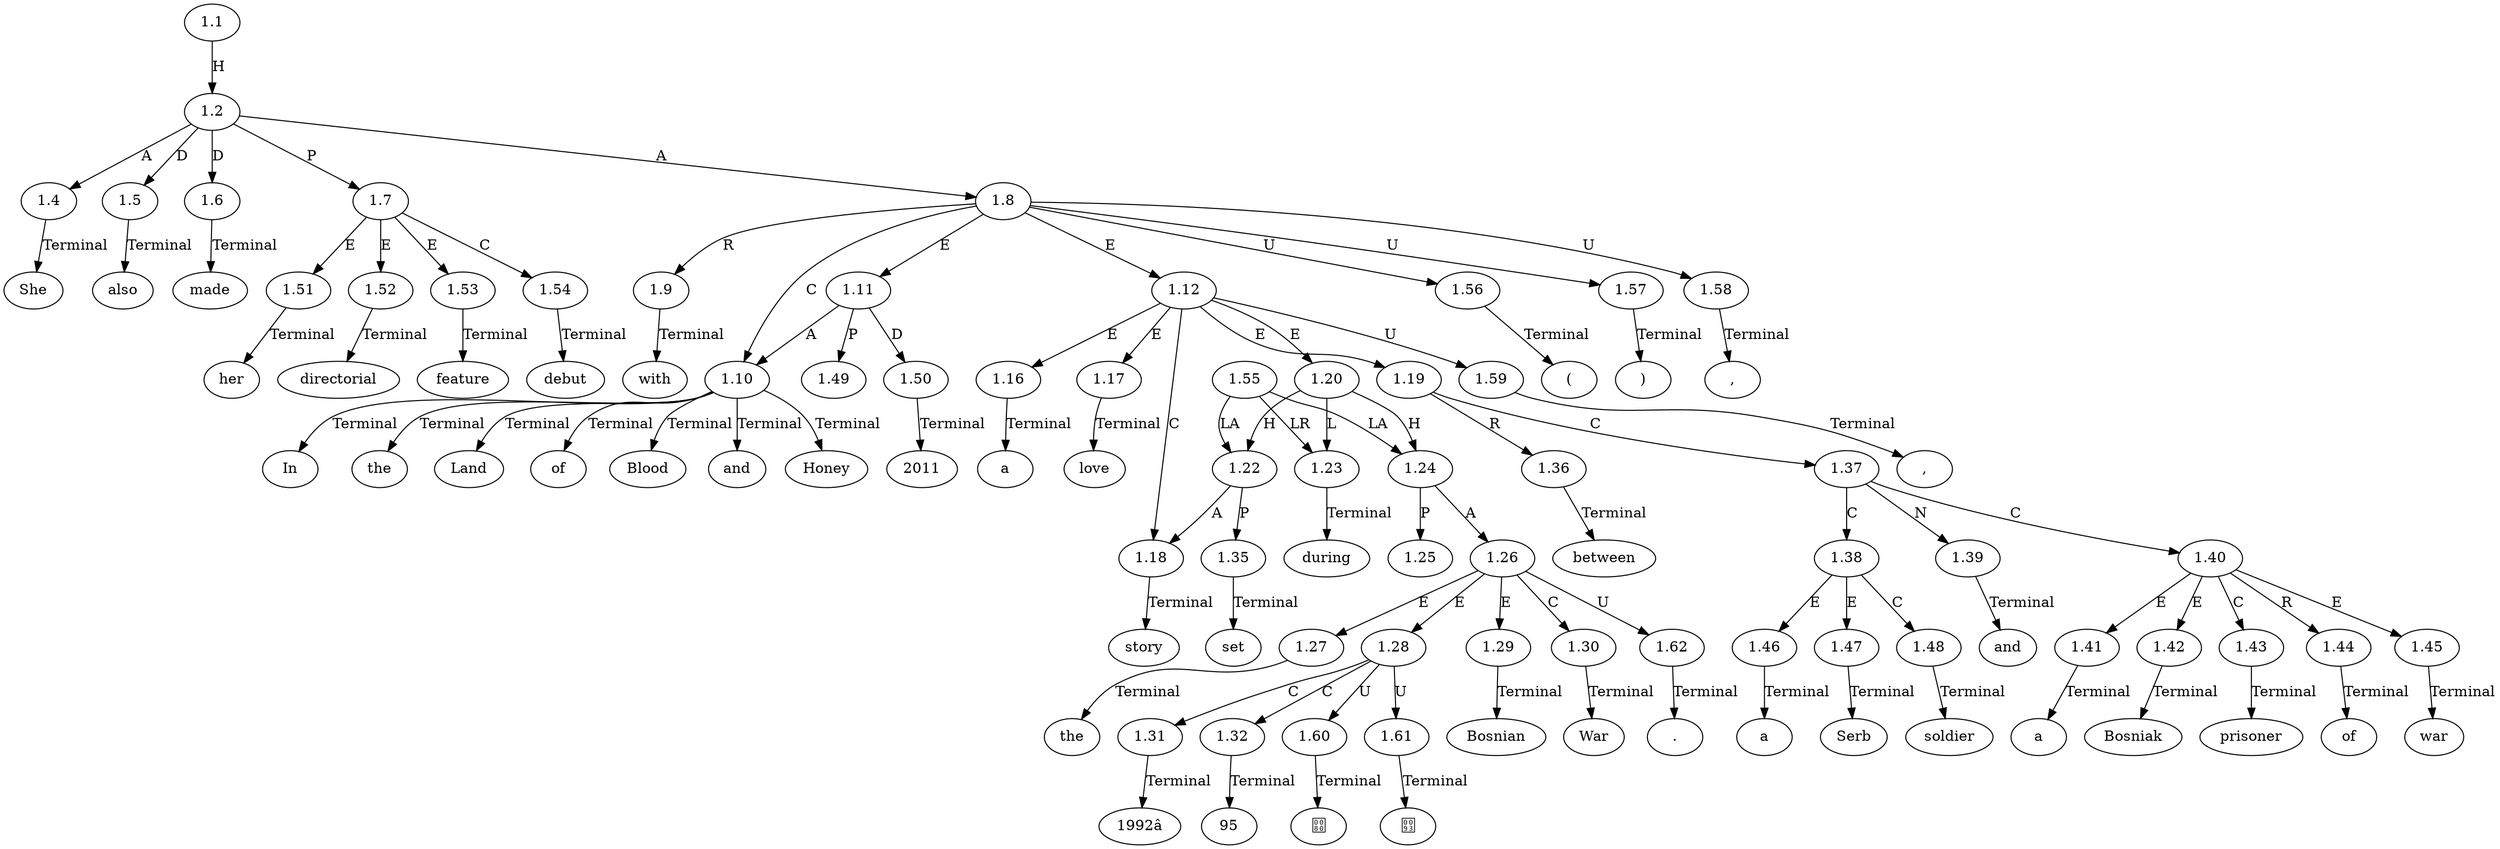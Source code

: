 // Graph
digraph {
	0.1 [label=She ordering=out]
	0.10 [label=the ordering=out]
	0.11 [label=Land ordering=out]
	0.12 [label=of ordering=out]
	0.13 [label=Blood ordering=out]
	0.14 [label=and ordering=out]
	0.15 [label=Honey ordering=out]
	0.16 [label="(" ordering=out]
	0.17 [label=2011 ordering=out]
	0.18 [label=")" ordering=out]
	0.19 [label="," ordering=out]
	0.2 [label=also ordering=out]
	0.20 [label=a ordering=out]
	0.21 [label=love ordering=out]
	0.22 [label=story ordering=out]
	0.23 [label=between ordering=out]
	0.24 [label=a ordering=out]
	0.25 [label=Serb ordering=out]
	0.26 [label=soldier ordering=out]
	0.27 [label=and ordering=out]
	0.28 [label=a ordering=out]
	0.29 [label=Bosniak ordering=out]
	0.3 [label=made ordering=out]
	0.30 [label=prisoner ordering=out]
	0.31 [label=of ordering=out]
	0.32 [label=war ordering=out]
	0.33 [label="," ordering=out]
	0.34 [label=set ordering=out]
	0.35 [label=during ordering=out]
	0.36 [label=the ordering=out]
	0.37 [label="1992â" ordering=out]
	0.38 [label="" ordering=out]
	0.39 [label="" ordering=out]
	0.4 [label=her ordering=out]
	0.40 [label=95 ordering=out]
	0.41 [label=Bosnian ordering=out]
	0.42 [label=War ordering=out]
	0.43 [label="." ordering=out]
	0.5 [label=directorial ordering=out]
	0.6 [label=feature ordering=out]
	0.7 [label=debut ordering=out]
	0.8 [label=with ordering=out]
	0.9 [label=In ordering=out]
	1.1 [label=1.1 ordering=out]
	1.2 [label=1.2 ordering=out]
	1.4 [label=1.4 ordering=out]
	1.5 [label=1.5 ordering=out]
	1.6 [label=1.6 ordering=out]
	1.7 [label=1.7 ordering=out]
	1.8 [label=1.8 ordering=out]
	1.9 [label=1.9 ordering=out]
	1.10 [label=1.10 ordering=out]
	1.11 [label=1.11 ordering=out]
	1.12 [label=1.12 ordering=out]
	1.16 [label=1.16 ordering=out]
	1.17 [label=1.17 ordering=out]
	1.18 [label=1.18 ordering=out]
	1.19 [label=1.19 ordering=out]
	1.20 [label=1.20 ordering=out]
	1.22 [label=1.22 ordering=out]
	1.23 [label=1.23 ordering=out]
	1.24 [label=1.24 ordering=out]
	1.25 [label=1.25 ordering=out]
	1.26 [label=1.26 ordering=out]
	1.27 [label=1.27 ordering=out]
	1.28 [label=1.28 ordering=out]
	1.29 [label=1.29 ordering=out]
	1.30 [label=1.30 ordering=out]
	1.31 [label=1.31 ordering=out]
	1.32 [label=1.32 ordering=out]
	1.35 [label=1.35 ordering=out]
	1.36 [label=1.36 ordering=out]
	1.37 [label=1.37 ordering=out]
	1.38 [label=1.38 ordering=out]
	1.39 [label=1.39 ordering=out]
	1.40 [label=1.40 ordering=out]
	1.41 [label=1.41 ordering=out]
	1.42 [label=1.42 ordering=out]
	1.43 [label=1.43 ordering=out]
	1.44 [label=1.44 ordering=out]
	1.45 [label=1.45 ordering=out]
	1.46 [label=1.46 ordering=out]
	1.47 [label=1.47 ordering=out]
	1.48 [label=1.48 ordering=out]
	1.49 [label=1.49 ordering=out]
	1.50 [label=1.50 ordering=out]
	1.51 [label=1.51 ordering=out]
	1.52 [label=1.52 ordering=out]
	1.53 [label=1.53 ordering=out]
	1.54 [label=1.54 ordering=out]
	1.55 [label=1.55 ordering=out]
	1.56 [label=1.56 ordering=out]
	1.57 [label=1.57 ordering=out]
	1.58 [label=1.58 ordering=out]
	1.59 [label=1.59 ordering=out]
	1.60 [label=1.60 ordering=out]
	1.61 [label=1.61 ordering=out]
	1.62 [label=1.62 ordering=out]
	1.1 -> 1.2 [label=H ordering=out]
	1.2 -> 1.4 [label=A ordering=out]
	1.2 -> 1.5 [label=D ordering=out]
	1.2 -> 1.6 [label=D ordering=out]
	1.2 -> 1.7 [label=P ordering=out]
	1.2 -> 1.8 [label=A ordering=out]
	1.4 -> 0.1 [label=Terminal ordering=out]
	1.5 -> 0.2 [label=Terminal ordering=out]
	1.6 -> 0.3 [label=Terminal ordering=out]
	1.7 -> 1.51 [label=E ordering=out]
	1.7 -> 1.52 [label=E ordering=out]
	1.7 -> 1.53 [label=E ordering=out]
	1.7 -> 1.54 [label=C ordering=out]
	1.8 -> 1.9 [label=R ordering=out]
	1.8 -> 1.10 [label=C ordering=out]
	1.8 -> 1.11 [label=E ordering=out]
	1.8 -> 1.12 [label=E ordering=out]
	1.8 -> 1.56 [label=U ordering=out]
	1.8 -> 1.57 [label=U ordering=out]
	1.8 -> 1.58 [label=U ordering=out]
	1.9 -> 0.8 [label=Terminal ordering=out]
	1.10 -> 0.9 [label=Terminal ordering=out]
	1.10 -> 0.10 [label=Terminal ordering=out]
	1.10 -> 0.11 [label=Terminal ordering=out]
	1.10 -> 0.12 [label=Terminal ordering=out]
	1.10 -> 0.13 [label=Terminal ordering=out]
	1.10 -> 0.14 [label=Terminal ordering=out]
	1.10 -> 0.15 [label=Terminal ordering=out]
	1.11 -> 1.10 [label=A ordering=out]
	1.11 -> 1.49 [label=P ordering=out]
	1.11 -> 1.50 [label=D ordering=out]
	1.12 -> 1.16 [label=E ordering=out]
	1.12 -> 1.17 [label=E ordering=out]
	1.12 -> 1.18 [label=C ordering=out]
	1.12 -> 1.19 [label=E ordering=out]
	1.12 -> 1.20 [label=E ordering=out]
	1.12 -> 1.59 [label=U ordering=out]
	1.16 -> 0.20 [label=Terminal ordering=out]
	1.17 -> 0.21 [label=Terminal ordering=out]
	1.18 -> 0.22 [label=Terminal ordering=out]
	1.19 -> 1.36 [label=R ordering=out]
	1.19 -> 1.37 [label=C ordering=out]
	1.20 -> 1.22 [label=H ordering=out]
	1.20 -> 1.23 [label=L ordering=out]
	1.20 -> 1.24 [label=H ordering=out]
	1.22 -> 1.18 [label=A ordering=out]
	1.22 -> 1.35 [label=P ordering=out]
	1.23 -> 0.35 [label=Terminal ordering=out]
	1.24 -> 1.25 [label=P ordering=out]
	1.24 -> 1.26 [label=A ordering=out]
	1.26 -> 1.27 [label=E ordering=out]
	1.26 -> 1.28 [label=E ordering=out]
	1.26 -> 1.29 [label=E ordering=out]
	1.26 -> 1.30 [label=C ordering=out]
	1.26 -> 1.62 [label=U ordering=out]
	1.27 -> 0.36 [label=Terminal ordering=out]
	1.28 -> 1.31 [label=C ordering=out]
	1.28 -> 1.32 [label=C ordering=out]
	1.28 -> 1.60 [label=U ordering=out]
	1.28 -> 1.61 [label=U ordering=out]
	1.29 -> 0.41 [label=Terminal ordering=out]
	1.30 -> 0.42 [label=Terminal ordering=out]
	1.31 -> 0.37 [label=Terminal ordering=out]
	1.32 -> 0.40 [label=Terminal ordering=out]
	1.35 -> 0.34 [label=Terminal ordering=out]
	1.36 -> 0.23 [label=Terminal ordering=out]
	1.37 -> 1.38 [label=C ordering=out]
	1.37 -> 1.39 [label=N ordering=out]
	1.37 -> 1.40 [label=C ordering=out]
	1.38 -> 1.46 [label=E ordering=out]
	1.38 -> 1.47 [label=E ordering=out]
	1.38 -> 1.48 [label=C ordering=out]
	1.39 -> 0.27 [label=Terminal ordering=out]
	1.40 -> 1.41 [label=E ordering=out]
	1.40 -> 1.42 [label=E ordering=out]
	1.40 -> 1.43 [label=C ordering=out]
	1.40 -> 1.44 [label=R ordering=out]
	1.40 -> 1.45 [label=E ordering=out]
	1.41 -> 0.28 [label=Terminal ordering=out]
	1.42 -> 0.29 [label=Terminal ordering=out]
	1.43 -> 0.30 [label=Terminal ordering=out]
	1.44 -> 0.31 [label=Terminal ordering=out]
	1.45 -> 0.32 [label=Terminal ordering=out]
	1.46 -> 0.24 [label=Terminal ordering=out]
	1.47 -> 0.25 [label=Terminal ordering=out]
	1.48 -> 0.26 [label=Terminal ordering=out]
	1.50 -> 0.17 [label=Terminal ordering=out]
	1.51 -> 0.4 [label=Terminal ordering=out]
	1.52 -> 0.5 [label=Terminal ordering=out]
	1.53 -> 0.6 [label=Terminal ordering=out]
	1.54 -> 0.7 [label=Terminal ordering=out]
	1.55 -> 1.22 [label=LA ordering=out]
	1.55 -> 1.23 [label=LR ordering=out]
	1.55 -> 1.24 [label=LA ordering=out]
	1.56 -> 0.16 [label=Terminal ordering=out]
	1.57 -> 0.18 [label=Terminal ordering=out]
	1.58 -> 0.19 [label=Terminal ordering=out]
	1.59 -> 0.33 [label=Terminal ordering=out]
	1.60 -> 0.38 [label=Terminal ordering=out]
	1.61 -> 0.39 [label=Terminal ordering=out]
	1.62 -> 0.43 [label=Terminal ordering=out]
}
